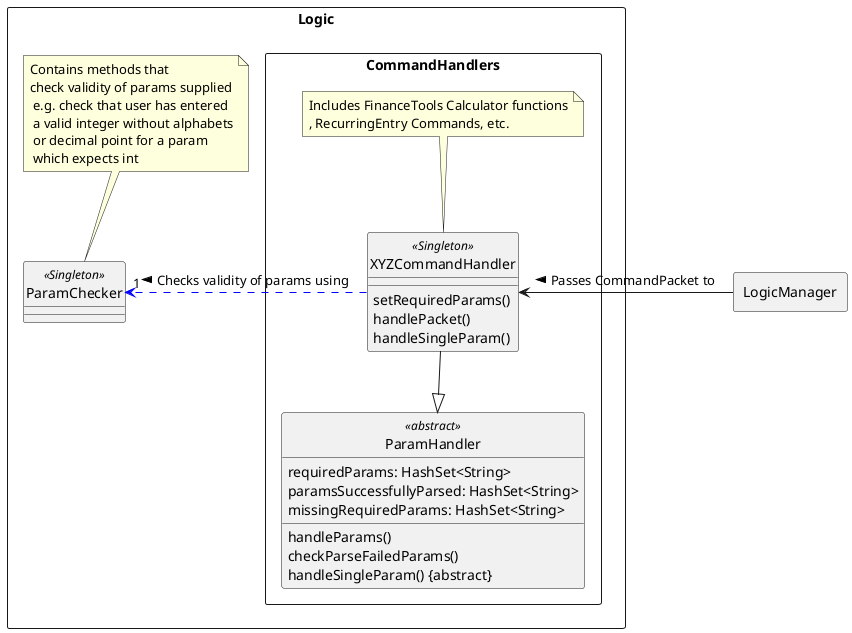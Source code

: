 @startuml

hide circle
skinparam classAttributeIconSize 0
skinparam BoxPadding 20
skinparam shadowing false

skinparam package<<Layout>> {
  borderColor Transparent
  backgroundColor Transparent
  fontColor Transparent
  stereotypeFontColor Transparent
}

!define ABSTRACT &#123;abstract&#125;

rectangle LogicManager{
}

rectangle Logic {


    class ParamChecker <<Singleton>>{

    }


rectangle CommandHandlers {

    class ParamHandler <<abstract>> {
        requiredParams: HashSet<String>
        paramsSuccessfullyParsed: HashSet<String>
        missingRequiredParams: HashSet<String>
        handleParams()
        checkParseFailedParams()
        handleSingleParam() ABSTRACT
    }
    class XYZCommandHandler <<Singleton>>{
        setRequiredParams()
        handlePacket()
        handleSingleParam()

    }


    XYZCommandHandler --|> ParamHandler

    XYZCommandHandler ..right> "1"  ParamChecker #line:blue;text:black : > Checks validity of params using
    note top of XYZCommandHandler: Includes FinanceTools Calculator functions\n, RecurringEntry Commands, etc.
}

LogicManager -> XYZCommandHandler : > Passes CommandPacket to
note top of ParamChecker: Contains methods that \ncheck validity of params supplied\n e.g. check that user has entered\n a valid integer without alphabets\n or decimal point for a param\n which expects int





@enduml